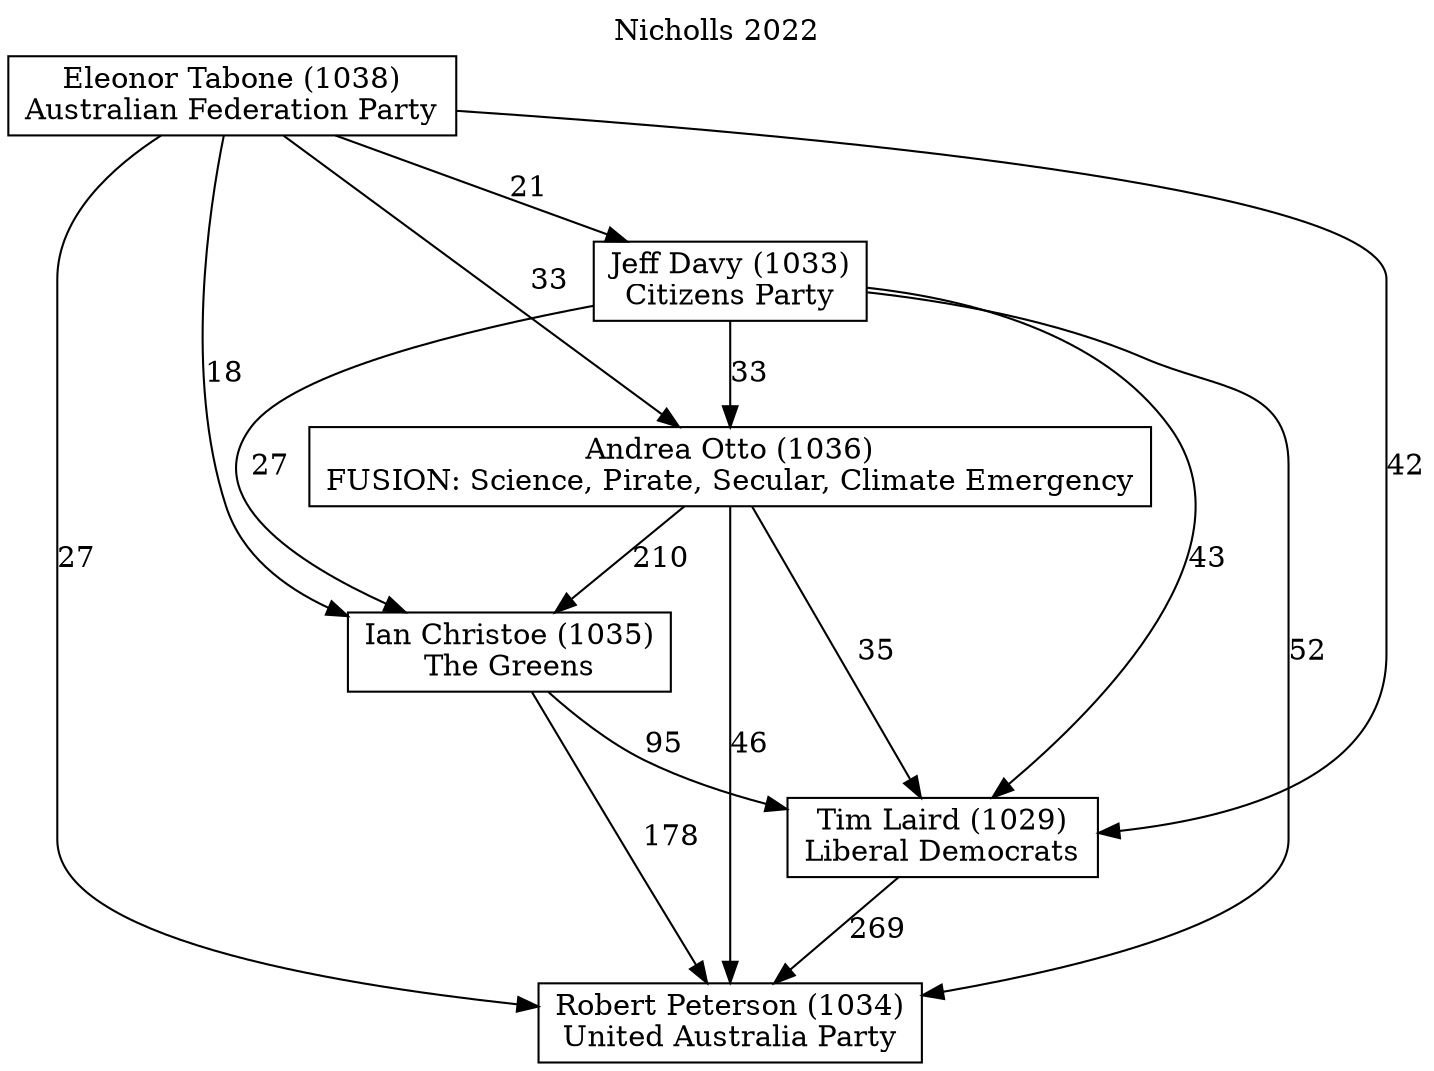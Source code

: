 // House preference flow
digraph "Robert Peterson (1034)_Nicholls_2022" {
	graph [label="Nicholls 2022" labelloc=t mclimit=10]
	node [shape=box]
	"Robert Peterson (1034)" [label="Robert Peterson (1034)
United Australia Party"]
	"Tim Laird (1029)" [label="Tim Laird (1029)
Liberal Democrats"]
	"Ian Christoe (1035)" [label="Ian Christoe (1035)
The Greens"]
	"Andrea Otto (1036)" [label="Andrea Otto (1036)
FUSION: Science, Pirate, Secular, Climate Emergency"]
	"Jeff Davy (1033)" [label="Jeff Davy (1033)
Citizens Party"]
	"Eleonor Tabone (1038)" [label="Eleonor Tabone (1038)
Australian Federation Party"]
	"Tim Laird (1029)" -> "Robert Peterson (1034)" [label=269]
	"Ian Christoe (1035)" -> "Tim Laird (1029)" [label=95]
	"Andrea Otto (1036)" -> "Ian Christoe (1035)" [label=210]
	"Jeff Davy (1033)" -> "Andrea Otto (1036)" [label=33]
	"Eleonor Tabone (1038)" -> "Jeff Davy (1033)" [label=21]
	"Ian Christoe (1035)" -> "Robert Peterson (1034)" [label=178]
	"Andrea Otto (1036)" -> "Robert Peterson (1034)" [label=46]
	"Jeff Davy (1033)" -> "Robert Peterson (1034)" [label=52]
	"Eleonor Tabone (1038)" -> "Robert Peterson (1034)" [label=27]
	"Eleonor Tabone (1038)" -> "Andrea Otto (1036)" [label=33]
	"Jeff Davy (1033)" -> "Ian Christoe (1035)" [label=27]
	"Eleonor Tabone (1038)" -> "Ian Christoe (1035)" [label=18]
	"Andrea Otto (1036)" -> "Tim Laird (1029)" [label=35]
	"Jeff Davy (1033)" -> "Tim Laird (1029)" [label=43]
	"Eleonor Tabone (1038)" -> "Tim Laird (1029)" [label=42]
}
